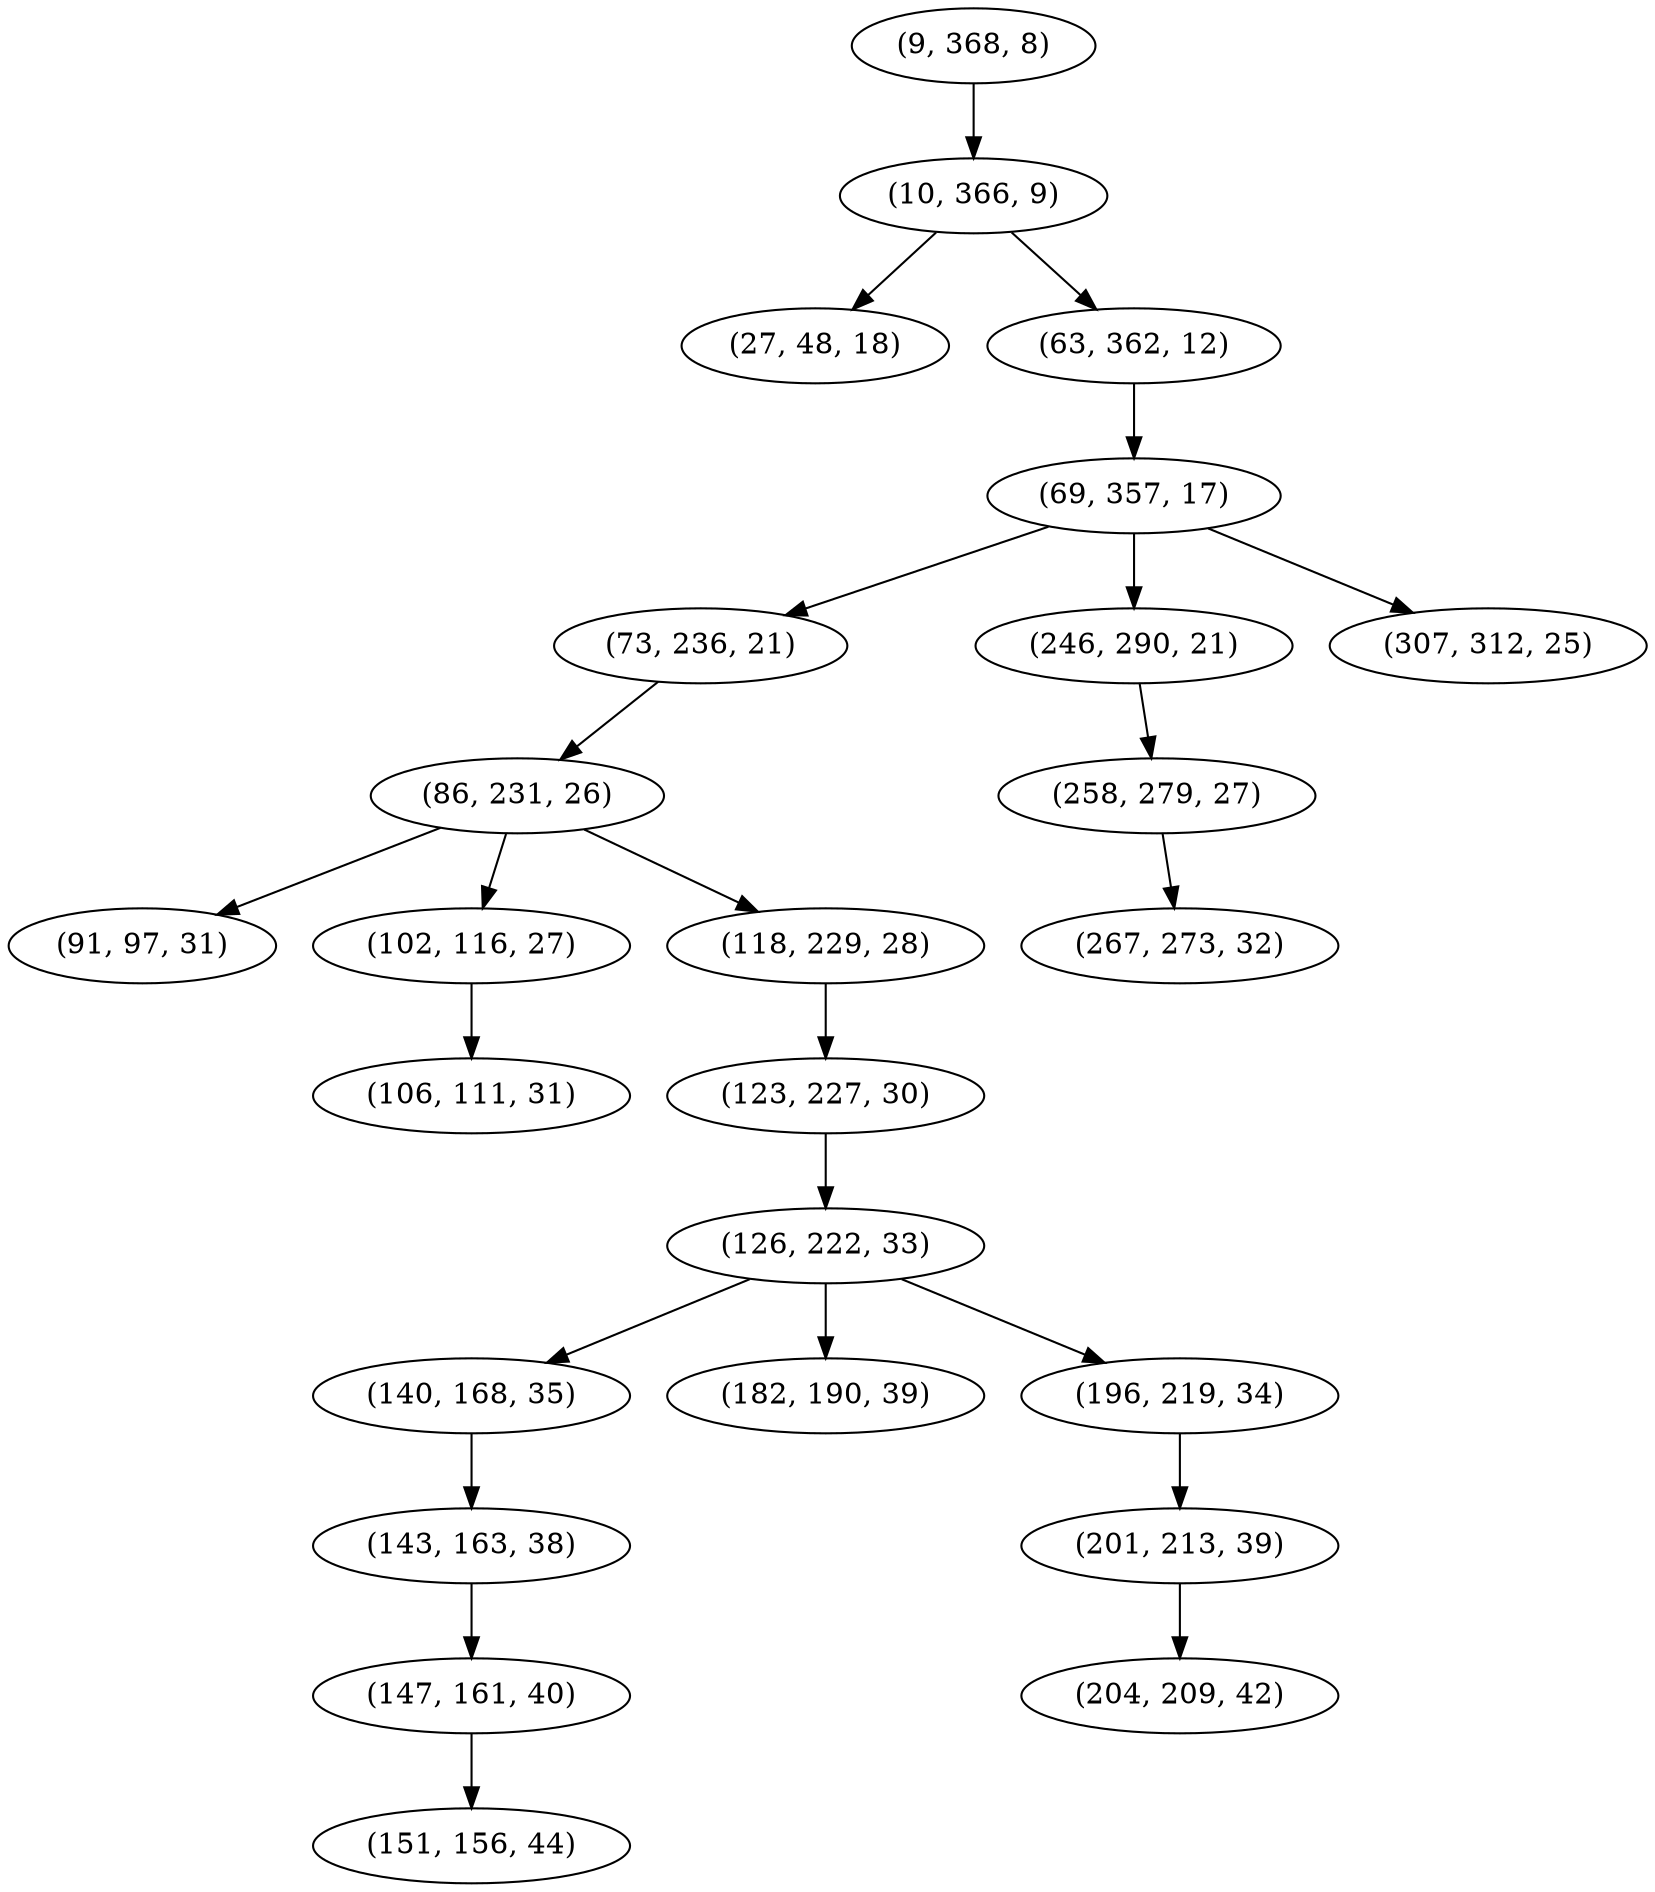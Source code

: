 digraph tree {
    "(9, 368, 8)";
    "(10, 366, 9)";
    "(27, 48, 18)";
    "(63, 362, 12)";
    "(69, 357, 17)";
    "(73, 236, 21)";
    "(86, 231, 26)";
    "(91, 97, 31)";
    "(102, 116, 27)";
    "(106, 111, 31)";
    "(118, 229, 28)";
    "(123, 227, 30)";
    "(126, 222, 33)";
    "(140, 168, 35)";
    "(143, 163, 38)";
    "(147, 161, 40)";
    "(151, 156, 44)";
    "(182, 190, 39)";
    "(196, 219, 34)";
    "(201, 213, 39)";
    "(204, 209, 42)";
    "(246, 290, 21)";
    "(258, 279, 27)";
    "(267, 273, 32)";
    "(307, 312, 25)";
    "(9, 368, 8)" -> "(10, 366, 9)";
    "(10, 366, 9)" -> "(27, 48, 18)";
    "(10, 366, 9)" -> "(63, 362, 12)";
    "(63, 362, 12)" -> "(69, 357, 17)";
    "(69, 357, 17)" -> "(73, 236, 21)";
    "(69, 357, 17)" -> "(246, 290, 21)";
    "(69, 357, 17)" -> "(307, 312, 25)";
    "(73, 236, 21)" -> "(86, 231, 26)";
    "(86, 231, 26)" -> "(91, 97, 31)";
    "(86, 231, 26)" -> "(102, 116, 27)";
    "(86, 231, 26)" -> "(118, 229, 28)";
    "(102, 116, 27)" -> "(106, 111, 31)";
    "(118, 229, 28)" -> "(123, 227, 30)";
    "(123, 227, 30)" -> "(126, 222, 33)";
    "(126, 222, 33)" -> "(140, 168, 35)";
    "(126, 222, 33)" -> "(182, 190, 39)";
    "(126, 222, 33)" -> "(196, 219, 34)";
    "(140, 168, 35)" -> "(143, 163, 38)";
    "(143, 163, 38)" -> "(147, 161, 40)";
    "(147, 161, 40)" -> "(151, 156, 44)";
    "(196, 219, 34)" -> "(201, 213, 39)";
    "(201, 213, 39)" -> "(204, 209, 42)";
    "(246, 290, 21)" -> "(258, 279, 27)";
    "(258, 279, 27)" -> "(267, 273, 32)";
}
